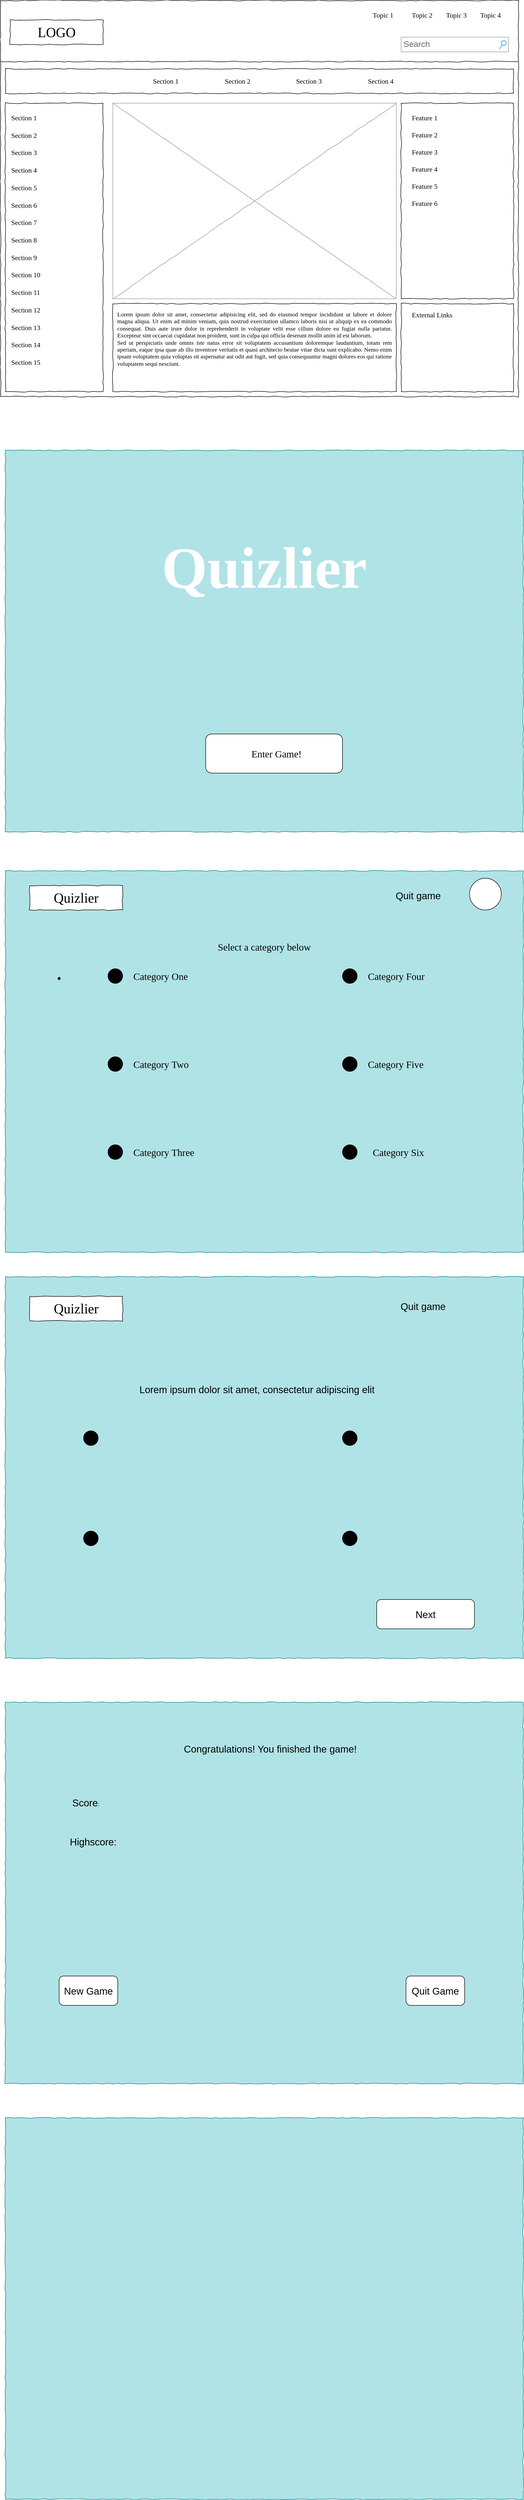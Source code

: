 <mxfile version="23.1.5" type="github">
  <diagram name="Page-1" id="03018318-947c-dd8e-b7a3-06fadd420f32">
    <mxGraphModel dx="1590" dy="818" grid="1" gridSize="10" guides="1" tooltips="1" connect="1" arrows="1" fold="1" page="1" pageScale="1" pageWidth="1100" pageHeight="850" background="none" math="0" shadow="0">
      <root>
        <mxCell id="0" />
        <mxCell id="1" parent="0" />
        <mxCell id="677b7b8949515195-1" value="" style="whiteSpace=wrap;html=1;rounded=0;shadow=0;labelBackgroundColor=none;strokeColor=#000000;strokeWidth=1;fillColor=none;fontFamily=Verdana;fontSize=12;fontColor=#000000;align=center;comic=1;" parent="1" vertex="1">
          <mxGeometry x="20" y="20" width="1060" height="810" as="geometry" />
        </mxCell>
        <mxCell id="677b7b8949515195-2" value="LOGO" style="whiteSpace=wrap;html=1;rounded=0;shadow=0;labelBackgroundColor=none;strokeWidth=1;fontFamily=Verdana;fontSize=28;align=center;comic=1;" parent="1" vertex="1">
          <mxGeometry x="40" y="60" width="190" height="50" as="geometry" />
        </mxCell>
        <mxCell id="677b7b8949515195-3" value="Search" style="strokeWidth=1;shadow=0;dashed=0;align=center;html=1;shape=mxgraph.mockup.forms.searchBox;strokeColor=#999999;mainText=;strokeColor2=#008cff;fontColor=#666666;fontSize=17;align=left;spacingLeft=3;rounded=0;labelBackgroundColor=none;comic=1;" parent="1" vertex="1">
          <mxGeometry x="840" y="95" width="220" height="30" as="geometry" />
        </mxCell>
        <mxCell id="677b7b8949515195-4" value="Topic 1" style="text;html=1;points=[];align=left;verticalAlign=top;spacingTop=-4;fontSize=14;fontFamily=Verdana" parent="1" vertex="1">
          <mxGeometry x="780" y="40" width="60" height="20" as="geometry" />
        </mxCell>
        <mxCell id="677b7b8949515195-5" value="Topic 2" style="text;html=1;points=[];align=left;verticalAlign=top;spacingTop=-4;fontSize=14;fontFamily=Verdana" parent="1" vertex="1">
          <mxGeometry x="860" y="40" width="60" height="20" as="geometry" />
        </mxCell>
        <mxCell id="677b7b8949515195-6" value="Topic 3" style="text;html=1;points=[];align=left;verticalAlign=top;spacingTop=-4;fontSize=14;fontFamily=Verdana" parent="1" vertex="1">
          <mxGeometry x="930" y="40" width="60" height="20" as="geometry" />
        </mxCell>
        <mxCell id="677b7b8949515195-7" value="Topic 4" style="text;html=1;points=[];align=left;verticalAlign=top;spacingTop=-4;fontSize=14;fontFamily=Verdana" parent="1" vertex="1">
          <mxGeometry x="1000" y="40" width="60" height="20" as="geometry" />
        </mxCell>
        <mxCell id="677b7b8949515195-8" value="" style="whiteSpace=wrap;html=1;rounded=0;shadow=0;labelBackgroundColor=none;strokeWidth=1;fillColor=none;fontFamily=Verdana;fontSize=12;align=center;comic=1;" parent="1" vertex="1">
          <mxGeometry x="30" y="230" width="200" height="590" as="geometry" />
        </mxCell>
        <mxCell id="677b7b8949515195-9" value="" style="line;strokeWidth=1;html=1;rounded=0;shadow=0;labelBackgroundColor=none;fillColor=none;fontFamily=Verdana;fontSize=14;fontColor=#000000;align=center;comic=1;" parent="1" vertex="1">
          <mxGeometry x="20" y="140" width="1060" height="10" as="geometry" />
        </mxCell>
        <mxCell id="677b7b8949515195-10" value="" style="whiteSpace=wrap;html=1;rounded=0;shadow=0;labelBackgroundColor=none;strokeWidth=1;fillColor=none;fontFamily=Verdana;fontSize=12;align=center;comic=1;" parent="1" vertex="1">
          <mxGeometry x="30" y="160" width="1040" height="50" as="geometry" />
        </mxCell>
        <mxCell id="677b7b8949515195-11" value="Section 1" style="text;html=1;points=[];align=left;verticalAlign=top;spacingTop=-4;fontSize=14;fontFamily=Verdana" parent="1" vertex="1">
          <mxGeometry x="330" y="175" width="60" height="20" as="geometry" />
        </mxCell>
        <mxCell id="677b7b8949515195-12" value="Section 2" style="text;html=1;points=[];align=left;verticalAlign=top;spacingTop=-4;fontSize=14;fontFamily=Verdana" parent="1" vertex="1">
          <mxGeometry x="477" y="175" width="60" height="20" as="geometry" />
        </mxCell>
        <mxCell id="677b7b8949515195-13" value="Section 3" style="text;html=1;points=[];align=left;verticalAlign=top;spacingTop=-4;fontSize=14;fontFamily=Verdana" parent="1" vertex="1">
          <mxGeometry x="623" y="175" width="60" height="20" as="geometry" />
        </mxCell>
        <mxCell id="677b7b8949515195-14" value="Section 4" style="text;html=1;points=[];align=left;verticalAlign=top;spacingTop=-4;fontSize=14;fontFamily=Verdana" parent="1" vertex="1">
          <mxGeometry x="770" y="175" width="60" height="20" as="geometry" />
        </mxCell>
        <mxCell id="677b7b8949515195-15" value="&lt;div style=&quot;text-align: justify&quot;&gt;&lt;span&gt;Lorem ipsum dolor sit amet, consectetur adipisicing elit, sed do eiusmod tempor incididunt ut labore et dolore magna aliqua. Ut enim ad minim veniam, quis nostrud exercitation ullamco laboris nisi ut aliquip ex ea commodo consequat. Duis aute irure dolor in reprehenderit in voluptate velit esse cillum dolore eu fugiat nulla pariatur. Excepteur sint occaecat cupidatat non proident, sunt in culpa qui officia deserunt mollit anim id est laborum.&lt;/span&gt;&lt;/div&gt;&lt;div style=&quot;text-align: justify&quot;&gt;&lt;span&gt;Sed ut perspiciatis unde omnis iste natus error sit voluptatem accusantium doloremque laudantium, totam rem aperiam, eaque ipsa quae ab illo inventore veritatis et quasi architecto beatae vitae dicta sunt explicabo. Nemo enim ipsam voluptatem quia voluptas sit aspernatur aut odit aut fugit, sed quia consequuntur magni dolores eos qui ratione voluptatem sequi nesciunt.&amp;nbsp;&lt;/span&gt;&lt;/div&gt;" style="whiteSpace=wrap;html=1;rounded=0;shadow=0;labelBackgroundColor=none;strokeWidth=1;fillColor=none;fontFamily=Verdana;fontSize=12;align=center;verticalAlign=top;spacing=10;comic=1;" parent="1" vertex="1">
          <mxGeometry x="250" y="640" width="580" height="180" as="geometry" />
        </mxCell>
        <mxCell id="677b7b8949515195-16" value="" style="verticalLabelPosition=bottom;shadow=0;dashed=0;align=center;html=1;verticalAlign=top;strokeWidth=1;shape=mxgraph.mockup.graphics.simpleIcon;strokeColor=#999999;rounded=0;labelBackgroundColor=none;fontFamily=Verdana;fontSize=14;fontColor=#000000;comic=1;" parent="1" vertex="1">
          <mxGeometry x="250" y="230" width="580" height="400" as="geometry" />
        </mxCell>
        <mxCell id="677b7b8949515195-25" value="" style="whiteSpace=wrap;html=1;rounded=0;shadow=0;labelBackgroundColor=none;strokeWidth=1;fillColor=none;fontFamily=Verdana;fontSize=12;align=center;comic=1;" parent="1" vertex="1">
          <mxGeometry x="840" y="230" width="230" height="400" as="geometry" />
        </mxCell>
        <mxCell id="677b7b8949515195-26" value="" style="whiteSpace=wrap;html=1;rounded=0;shadow=0;labelBackgroundColor=none;strokeWidth=1;fillColor=none;fontFamily=Verdana;fontSize=12;align=center;comic=1;" parent="1" vertex="1">
          <mxGeometry x="840" y="640" width="230" height="180" as="geometry" />
        </mxCell>
        <mxCell id="677b7b8949515195-27" value="Section 1" style="text;html=1;points=[];align=left;verticalAlign=top;spacingTop=-4;fontSize=14;fontFamily=Verdana" parent="1" vertex="1">
          <mxGeometry x="40" y="250" width="170" height="20" as="geometry" />
        </mxCell>
        <mxCell id="677b7b8949515195-28" value="Section 2" style="text;html=1;points=[];align=left;verticalAlign=top;spacingTop=-4;fontSize=14;fontFamily=Verdana" parent="1" vertex="1">
          <mxGeometry x="40" y="286" width="170" height="20" as="geometry" />
        </mxCell>
        <mxCell id="677b7b8949515195-29" value="Section 3" style="text;html=1;points=[];align=left;verticalAlign=top;spacingTop=-4;fontSize=14;fontFamily=Verdana" parent="1" vertex="1">
          <mxGeometry x="40" y="321" width="170" height="20" as="geometry" />
        </mxCell>
        <mxCell id="677b7b8949515195-30" value="Section 4" style="text;html=1;points=[];align=left;verticalAlign=top;spacingTop=-4;fontSize=14;fontFamily=Verdana" parent="1" vertex="1">
          <mxGeometry x="40" y="357" width="170" height="20" as="geometry" />
        </mxCell>
        <mxCell id="677b7b8949515195-31" value="Section 7" style="text;html=1;points=[];align=left;verticalAlign=top;spacingTop=-4;fontSize=14;fontFamily=Verdana" parent="1" vertex="1">
          <mxGeometry x="40" y="464" width="170" height="20" as="geometry" />
        </mxCell>
        <mxCell id="677b7b8949515195-32" value="Section 8" style="text;html=1;points=[];align=left;verticalAlign=top;spacingTop=-4;fontSize=14;fontFamily=Verdana" parent="1" vertex="1">
          <mxGeometry x="40" y="500" width="170" height="20" as="geometry" />
        </mxCell>
        <mxCell id="677b7b8949515195-33" value="Section 9" style="text;html=1;points=[];align=left;verticalAlign=top;spacingTop=-4;fontSize=14;fontFamily=Verdana" parent="1" vertex="1">
          <mxGeometry x="40" y="536" width="170" height="20" as="geometry" />
        </mxCell>
        <mxCell id="677b7b8949515195-34" value="Section 10" style="text;html=1;points=[];align=left;verticalAlign=top;spacingTop=-4;fontSize=14;fontFamily=Verdana" parent="1" vertex="1">
          <mxGeometry x="40" y="571" width="170" height="20" as="geometry" />
        </mxCell>
        <mxCell id="677b7b8949515195-35" value="Section 11" style="text;html=1;points=[];align=left;verticalAlign=top;spacingTop=-4;fontSize=14;fontFamily=Verdana" parent="1" vertex="1">
          <mxGeometry x="40" y="607" width="170" height="20" as="geometry" />
        </mxCell>
        <mxCell id="677b7b8949515195-36" value="Section 12" style="text;html=1;points=[];align=left;verticalAlign=top;spacingTop=-4;fontSize=14;fontFamily=Verdana" parent="1" vertex="1">
          <mxGeometry x="40" y="643" width="170" height="20" as="geometry" />
        </mxCell>
        <mxCell id="677b7b8949515195-37" value="Section 13" style="text;html=1;points=[];align=left;verticalAlign=top;spacingTop=-4;fontSize=14;fontFamily=Verdana" parent="1" vertex="1">
          <mxGeometry x="40" y="679" width="170" height="20" as="geometry" />
        </mxCell>
        <mxCell id="677b7b8949515195-38" value="Section 14" style="text;html=1;points=[];align=left;verticalAlign=top;spacingTop=-4;fontSize=14;fontFamily=Verdana" parent="1" vertex="1">
          <mxGeometry x="40" y="714" width="170" height="20" as="geometry" />
        </mxCell>
        <mxCell id="677b7b8949515195-39" value="Section 5" style="text;html=1;points=[];align=left;verticalAlign=top;spacingTop=-4;fontSize=14;fontFamily=Verdana" parent="1" vertex="1">
          <mxGeometry x="40" y="393" width="170" height="20" as="geometry" />
        </mxCell>
        <mxCell id="677b7b8949515195-40" value="Section 6" style="text;html=1;points=[];align=left;verticalAlign=top;spacingTop=-4;fontSize=14;fontFamily=Verdana" parent="1" vertex="1">
          <mxGeometry x="40" y="429" width="170" height="20" as="geometry" />
        </mxCell>
        <mxCell id="677b7b8949515195-41" value="Section 15" style="text;html=1;points=[];align=left;verticalAlign=top;spacingTop=-4;fontSize=14;fontFamily=Verdana" parent="1" vertex="1">
          <mxGeometry x="40" y="750" width="170" height="20" as="geometry" />
        </mxCell>
        <mxCell id="677b7b8949515195-42" value="External Links" style="text;html=1;points=[];align=left;verticalAlign=top;spacingTop=-4;fontSize=14;fontFamily=Verdana" parent="1" vertex="1">
          <mxGeometry x="860" y="653" width="170" height="20" as="geometry" />
        </mxCell>
        <mxCell id="677b7b8949515195-44" value="Feature 1" style="text;html=1;points=[];align=left;verticalAlign=top;spacingTop=-4;fontSize=14;fontFamily=Verdana" parent="1" vertex="1">
          <mxGeometry x="860" y="250" width="170" height="20" as="geometry" />
        </mxCell>
        <mxCell id="677b7b8949515195-45" value="Feature 2" style="text;html=1;points=[];align=left;verticalAlign=top;spacingTop=-4;fontSize=14;fontFamily=Verdana" parent="1" vertex="1">
          <mxGeometry x="860" y="285" width="170" height="20" as="geometry" />
        </mxCell>
        <mxCell id="677b7b8949515195-46" value="Feature 3" style="text;html=1;points=[];align=left;verticalAlign=top;spacingTop=-4;fontSize=14;fontFamily=Verdana" parent="1" vertex="1">
          <mxGeometry x="860" y="320" width="170" height="20" as="geometry" />
        </mxCell>
        <mxCell id="677b7b8949515195-47" value="Feature 4" style="text;html=1;points=[];align=left;verticalAlign=top;spacingTop=-4;fontSize=14;fontFamily=Verdana" parent="1" vertex="1">
          <mxGeometry x="860" y="355" width="170" height="20" as="geometry" />
        </mxCell>
        <mxCell id="677b7b8949515195-48" value="Feature 5" style="text;html=1;points=[];align=left;verticalAlign=top;spacingTop=-4;fontSize=14;fontFamily=Verdana" parent="1" vertex="1">
          <mxGeometry x="860" y="390" width="170" height="20" as="geometry" />
        </mxCell>
        <mxCell id="677b7b8949515195-49" value="Feature 6" style="text;html=1;points=[];align=left;verticalAlign=top;spacingTop=-4;fontSize=14;fontFamily=Verdana" parent="1" vertex="1">
          <mxGeometry x="860" y="425" width="170" height="20" as="geometry" />
        </mxCell>
        <mxCell id="qOiqM3wPHvPEpuKDiq2z-2" value="" style="whiteSpace=wrap;html=1;rounded=0;shadow=0;labelBackgroundColor=none;strokeColor=#0e8088;strokeWidth=1;fillColor=#b0e3e6;fontFamily=Verdana;fontSize=12;align=center;comic=1;" vertex="1" parent="1">
          <mxGeometry x="30" y="940" width="1060" height="780" as="geometry" />
        </mxCell>
        <mxCell id="qOiqM3wPHvPEpuKDiq2z-3" value="" style="rounded=1;whiteSpace=wrap;html=1;" vertex="1" parent="1">
          <mxGeometry x="440" y="1520" width="280" height="80" as="geometry" />
        </mxCell>
        <mxCell id="qOiqM3wPHvPEpuKDiq2z-4" value="&lt;font style=&quot;font-size: 20px;&quot; face=&quot;Comic Sans MS&quot;&gt;Enter Game!&lt;/font&gt;" style="text;html=1;align=center;verticalAlign=middle;whiteSpace=wrap;rounded=0;" vertex="1" parent="1">
          <mxGeometry x="500" y="1545" width="170" height="30" as="geometry" />
        </mxCell>
        <mxCell id="qOiqM3wPHvPEpuKDiq2z-5" value="&lt;font size=&quot;1&quot; color=&quot;#ffffff&quot; data-font-src=&quot;https://fonts.googleapis.com/css?family=Protest+Revolution&quot; face=&quot;Protest Revolution&quot; style=&quot;&quot;&gt;&lt;b style=&quot;font-size: 120px;&quot;&gt;Quizlier&lt;/b&gt;&lt;/font&gt;" style="text;html=1;align=center;verticalAlign=middle;whiteSpace=wrap;rounded=0;" vertex="1" parent="1">
          <mxGeometry x="30" y="990" width="1060" height="380" as="geometry" />
        </mxCell>
        <mxCell id="qOiqM3wPHvPEpuKDiq2z-6" value="" style="whiteSpace=wrap;html=1;rounded=0;shadow=0;labelBackgroundColor=none;strokeColor=#0e8088;strokeWidth=1;fillColor=#b0e3e6;fontFamily=Verdana;fontSize=12;align=center;comic=1;" vertex="1" parent="1">
          <mxGeometry x="30" y="1800" width="1060" height="780" as="geometry" />
        </mxCell>
        <mxCell id="qOiqM3wPHvPEpuKDiq2z-7" value="&lt;font data-font-src=&quot;https://fonts.googleapis.com/css?family=Protest+Revolution&quot; face=&quot;Protest Revolution&quot;&gt;Quizlier&lt;/font&gt;" style="whiteSpace=wrap;html=1;rounded=0;shadow=0;labelBackgroundColor=none;strokeWidth=1;fontFamily=Verdana;fontSize=28;align=center;comic=1;" vertex="1" parent="1">
          <mxGeometry x="80" y="1830" width="190" height="50" as="geometry" />
        </mxCell>
        <mxCell id="qOiqM3wPHvPEpuKDiq2z-8" value="&lt;font style=&quot;font-size: 20px;&quot;&gt;Quit game&lt;/font&gt;" style="text;html=1;align=center;verticalAlign=middle;whiteSpace=wrap;rounded=0;" vertex="1" parent="1">
          <mxGeometry x="810" y="1830" width="130" height="40" as="geometry" />
        </mxCell>
        <mxCell id="qOiqM3wPHvPEpuKDiq2z-9" value="" style="ellipse;whiteSpace=wrap;html=1;aspect=fixed;" vertex="1" parent="1">
          <mxGeometry x="980" y="1815" width="65" height="65" as="geometry" />
        </mxCell>
        <mxCell id="qOiqM3wPHvPEpuKDiq2z-10" value="&lt;font style=&quot;font-size: 20px;&quot; face=&quot;Comic Sans MS&quot;&gt;Select a category below&lt;/font&gt;" style="text;html=1;align=center;verticalAlign=middle;whiteSpace=wrap;rounded=0;" vertex="1" parent="1">
          <mxGeometry x="225" y="1940" width="670" height="30" as="geometry" />
        </mxCell>
        <mxCell id="qOiqM3wPHvPEpuKDiq2z-14" value="" style="shape=waypoint;sketch=0;fillStyle=solid;size=6;pointerEvents=1;points=[];fillColor=none;resizable=0;rotatable=0;perimeter=centerPerimeter;snapToPoint=1;" vertex="1" parent="1">
          <mxGeometry x="130" y="2010" width="20" height="20" as="geometry" />
        </mxCell>
        <mxCell id="qOiqM3wPHvPEpuKDiq2z-16" value="" style="ellipse;whiteSpace=wrap;html=1;aspect=fixed;fillColor=#000000;" vertex="1" parent="1">
          <mxGeometry x="240" y="2000" width="30" height="30" as="geometry" />
        </mxCell>
        <mxCell id="qOiqM3wPHvPEpuKDiq2z-17" value="" style="ellipse;whiteSpace=wrap;html=1;aspect=fixed;fillColor=#000000;" vertex="1" parent="1">
          <mxGeometry x="720" y="2180" width="30" height="30" as="geometry" />
        </mxCell>
        <mxCell id="qOiqM3wPHvPEpuKDiq2z-18" value="" style="ellipse;whiteSpace=wrap;html=1;aspect=fixed;fillColor=#000000;" vertex="1" parent="1">
          <mxGeometry x="720" y="2000" width="30" height="30" as="geometry" />
        </mxCell>
        <mxCell id="qOiqM3wPHvPEpuKDiq2z-19" value="" style="ellipse;whiteSpace=wrap;html=1;aspect=fixed;fillColor=#000000;" vertex="1" parent="1">
          <mxGeometry x="240" y="2180" width="30" height="30" as="geometry" />
        </mxCell>
        <mxCell id="qOiqM3wPHvPEpuKDiq2z-20" value="" style="ellipse;whiteSpace=wrap;html=1;aspect=fixed;fillColor=#000000;" vertex="1" parent="1">
          <mxGeometry x="240" y="2360" width="30" height="30" as="geometry" />
        </mxCell>
        <mxCell id="qOiqM3wPHvPEpuKDiq2z-26" value="" style="ellipse;whiteSpace=wrap;html=1;aspect=fixed;fillColor=#000000;" vertex="1" parent="1">
          <mxGeometry x="720" y="2360" width="30" height="30" as="geometry" />
        </mxCell>
        <mxCell id="qOiqM3wPHvPEpuKDiq2z-31" value="&lt;font face=&quot;Comic Sans MS&quot; style=&quot;font-size: 20px;&quot;&gt;Category One&lt;/font&gt;" style="text;html=1;align=left;verticalAlign=middle;whiteSpace=wrap;rounded=0;" vertex="1" parent="1">
          <mxGeometry x="290" y="2000" width="130" height="30" as="geometry" />
        </mxCell>
        <mxCell id="qOiqM3wPHvPEpuKDiq2z-32" value="&lt;font face=&quot;Comic Sans MS&quot; style=&quot;font-size: 20px;&quot;&gt;Category Two&lt;/font&gt;" style="text;html=1;align=left;verticalAlign=middle;whiteSpace=wrap;rounded=0;" vertex="1" parent="1">
          <mxGeometry x="290" y="2180" width="130" height="30" as="geometry" />
        </mxCell>
        <mxCell id="qOiqM3wPHvPEpuKDiq2z-33" value="&lt;font face=&quot;Comic Sans MS&quot; style=&quot;font-size: 20px;&quot;&gt;Category Three&lt;/font&gt;" style="text;html=1;align=left;verticalAlign=middle;whiteSpace=wrap;rounded=0;" vertex="1" parent="1">
          <mxGeometry x="290" y="2360" width="150" height="30" as="geometry" />
        </mxCell>
        <mxCell id="qOiqM3wPHvPEpuKDiq2z-34" value="&lt;font face=&quot;Comic Sans MS&quot; style=&quot;font-size: 20px;&quot;&gt;Category Four&lt;/font&gt;" style="text;html=1;align=left;verticalAlign=middle;whiteSpace=wrap;rounded=0;" vertex="1" parent="1">
          <mxGeometry x="770" y="2000" width="150" height="30" as="geometry" />
        </mxCell>
        <mxCell id="qOiqM3wPHvPEpuKDiq2z-35" value="&lt;font face=&quot;Comic Sans MS&quot; style=&quot;font-size: 20px;&quot;&gt;Category Five&lt;/font&gt;" style="text;html=1;align=left;verticalAlign=middle;whiteSpace=wrap;rounded=0;" vertex="1" parent="1">
          <mxGeometry x="770" y="2180" width="150" height="30" as="geometry" />
        </mxCell>
        <mxCell id="qOiqM3wPHvPEpuKDiq2z-36" value="&lt;font face=&quot;Comic Sans MS&quot; style=&quot;font-size: 20px;&quot;&gt;Category Six&lt;/font&gt;" style="text;html=1;align=left;verticalAlign=middle;whiteSpace=wrap;rounded=0;" vertex="1" parent="1">
          <mxGeometry x="780" y="2360" width="130" height="30" as="geometry" />
        </mxCell>
        <mxCell id="qOiqM3wPHvPEpuKDiq2z-37" value="" style="whiteSpace=wrap;html=1;rounded=0;shadow=0;labelBackgroundColor=none;strokeColor=#0e8088;strokeWidth=1;fillColor=#b0e3e6;fontFamily=Verdana;fontSize=12;align=center;comic=1;" vertex="1" parent="1">
          <mxGeometry x="30" y="2630" width="1060" height="780" as="geometry" />
        </mxCell>
        <mxCell id="qOiqM3wPHvPEpuKDiq2z-38" value="&lt;font data-font-src=&quot;https://fonts.googleapis.com/css?family=Protest+Revolution&quot; face=&quot;Protest Revolution&quot;&gt;Quizlier&lt;/font&gt;" style="whiteSpace=wrap;html=1;rounded=0;shadow=0;labelBackgroundColor=none;strokeWidth=1;fontFamily=Verdana;fontSize=28;align=center;comic=1;" vertex="1" parent="1">
          <mxGeometry x="80" y="2670" width="190" height="50" as="geometry" />
        </mxCell>
        <mxCell id="qOiqM3wPHvPEpuKDiq2z-39" value="&lt;font style=&quot;font-size: 20px;&quot;&gt;Quit game&lt;/font&gt;" style="text;html=1;align=center;verticalAlign=middle;whiteSpace=wrap;rounded=0;" vertex="1" parent="1">
          <mxGeometry x="820" y="2670" width="130" height="40" as="geometry" />
        </mxCell>
        <mxCell id="qOiqM3wPHvPEpuKDiq2z-40" value="&lt;font style=&quot;font-size: 20px;&quot;&gt;Lorem ipsum dolor sit amet, consectetur adipiscing elit&lt;/font&gt;" style="text;html=1;align=center;verticalAlign=middle;whiteSpace=wrap;rounded=0;" vertex="1" parent="1">
          <mxGeometry x="140" y="2830" width="810" height="60" as="geometry" />
        </mxCell>
        <mxCell id="qOiqM3wPHvPEpuKDiq2z-41" value="" style="ellipse;whiteSpace=wrap;html=1;aspect=fixed;fillColor=#000000;" vertex="1" parent="1">
          <mxGeometry x="190" y="2945" width="30" height="30" as="geometry" />
        </mxCell>
        <mxCell id="qOiqM3wPHvPEpuKDiq2z-42" value="" style="ellipse;whiteSpace=wrap;html=1;aspect=fixed;fillColor=#000000;" vertex="1" parent="1">
          <mxGeometry x="190" y="3150" width="30" height="30" as="geometry" />
        </mxCell>
        <mxCell id="qOiqM3wPHvPEpuKDiq2z-43" value="" style="ellipse;whiteSpace=wrap;html=1;aspect=fixed;fillColor=#000000;" vertex="1" parent="1">
          <mxGeometry x="720" y="3150" width="30" height="30" as="geometry" />
        </mxCell>
        <mxCell id="qOiqM3wPHvPEpuKDiq2z-44" value="" style="ellipse;whiteSpace=wrap;html=1;aspect=fixed;fillColor=#000000;" vertex="1" parent="1">
          <mxGeometry x="720" y="2945" width="30" height="30" as="geometry" />
        </mxCell>
        <mxCell id="qOiqM3wPHvPEpuKDiq2z-49" value="&lt;font style=&quot;font-size: 20px;&quot;&gt;Next&lt;/font&gt;" style="rounded=1;whiteSpace=wrap;html=1;" vertex="1" parent="1">
          <mxGeometry x="790" y="3290" width="200" height="60" as="geometry" />
        </mxCell>
        <mxCell id="qOiqM3wPHvPEpuKDiq2z-51" value="" style="whiteSpace=wrap;html=1;rounded=0;shadow=0;labelBackgroundColor=none;strokeColor=#0e8088;strokeWidth=1;fillColor=#b0e3e6;fontFamily=Verdana;fontSize=12;align=center;comic=1;" vertex="1" parent="1">
          <mxGeometry x="30" y="3500" width="1060" height="780" as="geometry" />
        </mxCell>
        <mxCell id="qOiqM3wPHvPEpuKDiq2z-53" value="&lt;font style=&quot;font-size: 20px;&quot;&gt;Congratulations! You finished the game!&amp;nbsp;&lt;/font&gt;" style="text;html=1;align=center;verticalAlign=middle;whiteSpace=wrap;rounded=0;" vertex="1" parent="1">
          <mxGeometry x="230" y="3580" width="690" height="30" as="geometry" />
        </mxCell>
        <mxCell id="qOiqM3wPHvPEpuKDiq2z-54" value="&lt;font style=&quot;font-size: 20px;&quot;&gt;Score&lt;/font&gt;:" style="text;html=1;align=left;verticalAlign=middle;whiteSpace=wrap;rounded=0;" vertex="1" parent="1">
          <mxGeometry x="165" y="3690" width="60" height="30" as="geometry" />
        </mxCell>
        <mxCell id="qOiqM3wPHvPEpuKDiq2z-55" value="&lt;font style=&quot;font-size: 20px;&quot;&gt;Highscore:&lt;/font&gt;" style="text;html=1;align=left;verticalAlign=middle;whiteSpace=wrap;rounded=0;" vertex="1" parent="1">
          <mxGeometry x="160" y="3770" width="90" height="30" as="geometry" />
        </mxCell>
        <mxCell id="qOiqM3wPHvPEpuKDiq2z-56" value="&lt;font style=&quot;font-size: 20px;&quot;&gt;New Game&lt;/font&gt;" style="rounded=1;whiteSpace=wrap;html=1;" vertex="1" parent="1">
          <mxGeometry x="140" y="4060" width="120" height="60" as="geometry" />
        </mxCell>
        <mxCell id="qOiqM3wPHvPEpuKDiq2z-57" value="&lt;font style=&quot;font-size: 20px;&quot;&gt;Quit Game&lt;/font&gt;" style="rounded=1;whiteSpace=wrap;html=1;" vertex="1" parent="1">
          <mxGeometry x="850" y="4060" width="120" height="60" as="geometry" />
        </mxCell>
        <mxCell id="qOiqM3wPHvPEpuKDiq2z-58" value="" style="whiteSpace=wrap;html=1;rounded=0;shadow=0;labelBackgroundColor=none;strokeColor=#0e8088;strokeWidth=1;fillColor=#b0e3e6;fontFamily=Verdana;fontSize=12;align=center;comic=1;" vertex="1" parent="1">
          <mxGeometry x="30" y="4350" width="1060" height="780" as="geometry" />
        </mxCell>
      </root>
    </mxGraphModel>
  </diagram>
</mxfile>
